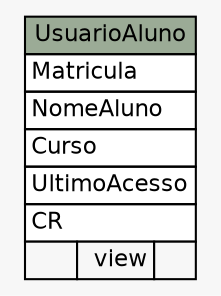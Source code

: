 // dot 2.36.0 on Linux 3.13.0-24-generic
// SchemaSpy rev 590
digraph "UsuarioAluno" {
  graph [
    rankdir="RL"
    bgcolor="#f7f7f7"
    nodesep="0.18"
    ranksep="0.46"
    fontname="Helvetica"
    fontsize="11"
  ];
  node [
    fontname="Helvetica"
    fontsize="11"
    shape="plaintext"
  ];
  edge [
    arrowsize="0.8"
  ];
  "UsuarioAluno" [
    label=<
    <TABLE BORDER="0" CELLBORDER="1" CELLSPACING="0" BGCOLOR="#ffffff">
      <TR><TD COLSPAN="3" BGCOLOR="#9bab96" ALIGN="CENTER">UsuarioAluno</TD></TR>
      <TR><TD PORT="Matricula" COLSPAN="3" ALIGN="LEFT">Matricula</TD></TR>
      <TR><TD PORT="NomeAluno" COLSPAN="3" ALIGN="LEFT">NomeAluno</TD></TR>
      <TR><TD PORT="Curso" COLSPAN="3" ALIGN="LEFT">Curso</TD></TR>
      <TR><TD PORT="UltimoAcesso" COLSPAN="3" ALIGN="LEFT">UltimoAcesso</TD></TR>
      <TR><TD PORT="CR" COLSPAN="3" ALIGN="LEFT">CR</TD></TR>
      <TR><TD ALIGN="LEFT" BGCOLOR="#f7f7f7">  </TD><TD ALIGN="RIGHT" BGCOLOR="#f7f7f7">view</TD><TD ALIGN="RIGHT" BGCOLOR="#f7f7f7">  </TD></TR>
    </TABLE>>
    URL="tables/UsuarioAluno.html"
    tooltip="UsuarioAluno"
  ];
}

